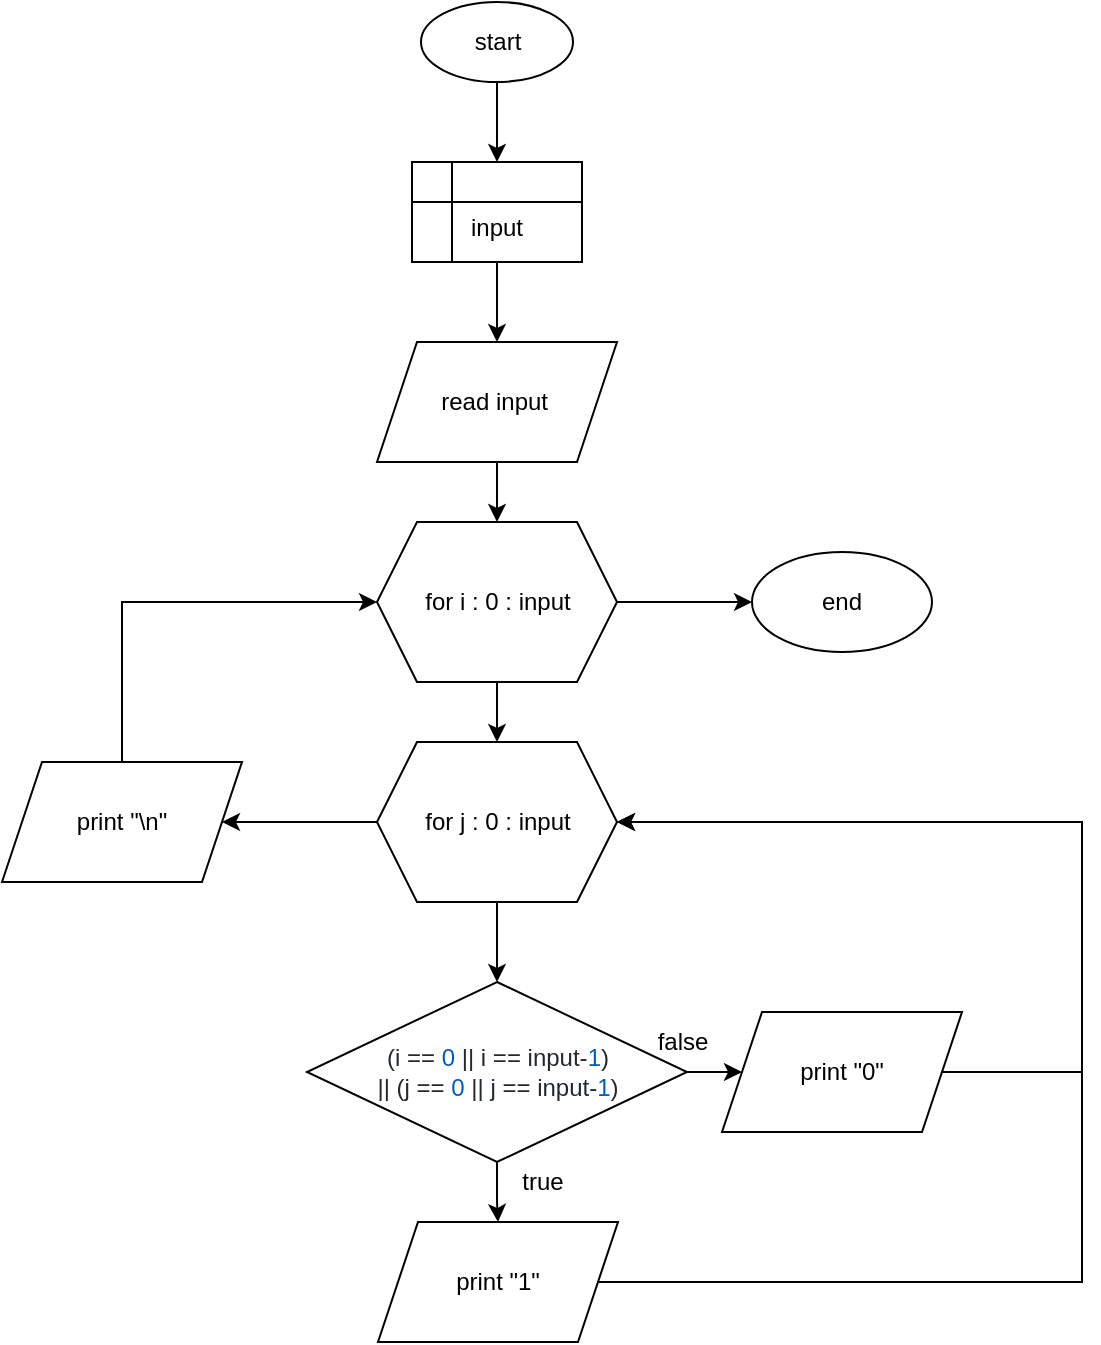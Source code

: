 <mxfile version="13.8.1" type="github" pages="2">
  <diagram id="P_tbtSZyV5CBPZrTsbmI" name="Page-1">
    <mxGraphModel dx="868" dy="393" grid="1" gridSize="10" guides="1" tooltips="1" connect="1" arrows="1" fold="1" page="1" pageScale="1" pageWidth="827" pageHeight="1169" math="0" shadow="0">
      <root>
        <mxCell id="0" />
        <mxCell id="1" parent="0" />
        <mxCell id="LHST-VwswC1pIzGXe7TI-7" style="edgeStyle=orthogonalEdgeStyle;rounded=0;orthogonalLoop=1;jettySize=auto;html=1;entryX=0.5;entryY=0;entryDx=0;entryDy=0;" edge="1" parent="1" source="LHST-VwswC1pIzGXe7TI-1" target="LHST-VwswC1pIzGXe7TI-2">
          <mxGeometry relative="1" as="geometry" />
        </mxCell>
        <mxCell id="LHST-VwswC1pIzGXe7TI-1" value="start" style="ellipse;whiteSpace=wrap;html=1;" vertex="1" parent="1">
          <mxGeometry x="349.5" y="30" width="76" height="40" as="geometry" />
        </mxCell>
        <mxCell id="LHST-VwswC1pIzGXe7TI-8" style="edgeStyle=orthogonalEdgeStyle;rounded=0;orthogonalLoop=1;jettySize=auto;html=1;entryX=0.5;entryY=0;entryDx=0;entryDy=0;" edge="1" parent="1" source="LHST-VwswC1pIzGXe7TI-2" target="LHST-VwswC1pIzGXe7TI-3">
          <mxGeometry relative="1" as="geometry" />
        </mxCell>
        <mxCell id="LHST-VwswC1pIzGXe7TI-2" value="&lt;br&gt;input" style="shape=internalStorage;whiteSpace=wrap;html=1;backgroundOutline=1;" vertex="1" parent="1">
          <mxGeometry x="345" y="110" width="85" height="50" as="geometry" />
        </mxCell>
        <mxCell id="LHST-VwswC1pIzGXe7TI-9" style="edgeStyle=orthogonalEdgeStyle;rounded=0;orthogonalLoop=1;jettySize=auto;html=1;entryX=0.5;entryY=0;entryDx=0;entryDy=0;" edge="1" parent="1" source="LHST-VwswC1pIzGXe7TI-3" target="LHST-VwswC1pIzGXe7TI-4">
          <mxGeometry relative="1" as="geometry" />
        </mxCell>
        <mxCell id="LHST-VwswC1pIzGXe7TI-3" value="read input&amp;nbsp;" style="shape=parallelogram;perimeter=parallelogramPerimeter;whiteSpace=wrap;html=1;fixedSize=1;" vertex="1" parent="1">
          <mxGeometry x="327.5" y="200" width="120" height="60" as="geometry" />
        </mxCell>
        <mxCell id="LHST-VwswC1pIzGXe7TI-10" style="edgeStyle=orthogonalEdgeStyle;rounded=0;orthogonalLoop=1;jettySize=auto;html=1;" edge="1" parent="1" source="LHST-VwswC1pIzGXe7TI-4" target="LHST-VwswC1pIzGXe7TI-6">
          <mxGeometry relative="1" as="geometry" />
        </mxCell>
        <mxCell id="LHST-VwswC1pIzGXe7TI-25" style="edgeStyle=orthogonalEdgeStyle;rounded=0;orthogonalLoop=1;jettySize=auto;html=1;entryX=0;entryY=0.5;entryDx=0;entryDy=0;" edge="1" parent="1" source="LHST-VwswC1pIzGXe7TI-4" target="LHST-VwswC1pIzGXe7TI-24">
          <mxGeometry relative="1" as="geometry" />
        </mxCell>
        <mxCell id="LHST-VwswC1pIzGXe7TI-4" value="for i : 0 : input" style="shape=hexagon;perimeter=hexagonPerimeter2;whiteSpace=wrap;html=1;fixedSize=1;" vertex="1" parent="1">
          <mxGeometry x="327.5" y="290" width="120" height="80" as="geometry" />
        </mxCell>
        <mxCell id="LHST-VwswC1pIzGXe7TI-14" style="edgeStyle=orthogonalEdgeStyle;rounded=0;orthogonalLoop=1;jettySize=auto;html=1;exitX=1;exitY=0.5;exitDx=0;exitDy=0;entryX=0;entryY=0.5;entryDx=0;entryDy=0;" edge="1" parent="1" source="LHST-VwswC1pIzGXe7TI-5" target="LHST-VwswC1pIzGXe7TI-13">
          <mxGeometry relative="1" as="geometry" />
        </mxCell>
        <mxCell id="LHST-VwswC1pIzGXe7TI-15" style="edgeStyle=orthogonalEdgeStyle;rounded=0;orthogonalLoop=1;jettySize=auto;html=1;entryX=0.5;entryY=0;entryDx=0;entryDy=0;" edge="1" parent="1" source="LHST-VwswC1pIzGXe7TI-5" target="LHST-VwswC1pIzGXe7TI-12">
          <mxGeometry relative="1" as="geometry" />
        </mxCell>
        <mxCell id="LHST-VwswC1pIzGXe7TI-5" value="&lt;span style=&quot;color: rgb(36 , 41 , 46) ; font-family: , &amp;#34;consolas&amp;#34; , &amp;#34;liberation mono&amp;#34; , &amp;#34;menlo&amp;#34; , monospace ; background-color: rgb(255 , 255 , 255)&quot;&gt;(i == &lt;/span&gt;&lt;span class=&quot;pl-c1&quot; style=&quot;box-sizing: border-box ; color: rgb(0 , 92 , 197) ; font-family: , &amp;#34;consolas&amp;#34; , &amp;#34;liberation mono&amp;#34; , &amp;#34;menlo&amp;#34; , monospace ; background-color: rgb(255 , 255 , 255)&quot;&gt;0&lt;/span&gt;&lt;span style=&quot;color: rgb(36 , 41 , 46) ; font-family: , &amp;#34;consolas&amp;#34; , &amp;#34;liberation mono&amp;#34; , &amp;#34;menlo&amp;#34; , monospace ; background-color: rgb(255 , 255 , 255)&quot;&gt; || i == input-&lt;/span&gt;&lt;span class=&quot;pl-c1&quot; style=&quot;box-sizing: border-box ; color: rgb(0 , 92 , 197) ; font-family: , &amp;#34;consolas&amp;#34; , &amp;#34;liberation mono&amp;#34; , &amp;#34;menlo&amp;#34; , monospace ; background-color: rgb(255 , 255 , 255)&quot;&gt;1&lt;/span&gt;&lt;span style=&quot;color: rgb(36 , 41 , 46) ; font-family: , &amp;#34;consolas&amp;#34; , &amp;#34;liberation mono&amp;#34; , &amp;#34;menlo&amp;#34; , monospace ; background-color: rgb(255 , 255 , 255)&quot;&gt;) &lt;br&gt;|| (j == &lt;/span&gt;&lt;span class=&quot;pl-c1&quot; style=&quot;box-sizing: border-box ; color: rgb(0 , 92 , 197) ; font-family: , &amp;#34;consolas&amp;#34; , &amp;#34;liberation mono&amp;#34; , &amp;#34;menlo&amp;#34; , monospace ; background-color: rgb(255 , 255 , 255)&quot;&gt;0&lt;/span&gt;&lt;span style=&quot;color: rgb(36 , 41 , 46) ; font-family: , &amp;#34;consolas&amp;#34; , &amp;#34;liberation mono&amp;#34; , &amp;#34;menlo&amp;#34; , monospace ; background-color: rgb(255 , 255 , 255)&quot;&gt; || j == input-&lt;/span&gt;&lt;span class=&quot;pl-c1&quot; style=&quot;box-sizing: border-box ; color: rgb(0 , 92 , 197) ; font-family: , &amp;#34;consolas&amp;#34; , &amp;#34;liberation mono&amp;#34; , &amp;#34;menlo&amp;#34; , monospace ; background-color: rgb(255 , 255 , 255)&quot;&gt;1&lt;/span&gt;&lt;span style=&quot;color: rgb(36 , 41 , 46) ; font-family: , &amp;#34;consolas&amp;#34; , &amp;#34;liberation mono&amp;#34; , &amp;#34;menlo&amp;#34; , monospace ; background-color: rgb(255 , 255 , 255)&quot;&gt;)&lt;/span&gt;" style="rhombus;whiteSpace=wrap;html=1;" vertex="1" parent="1">
          <mxGeometry x="292.5" y="520" width="190" height="90" as="geometry" />
        </mxCell>
        <mxCell id="LHST-VwswC1pIzGXe7TI-11" style="edgeStyle=orthogonalEdgeStyle;rounded=0;orthogonalLoop=1;jettySize=auto;html=1;" edge="1" parent="1" source="LHST-VwswC1pIzGXe7TI-6" target="LHST-VwswC1pIzGXe7TI-5">
          <mxGeometry relative="1" as="geometry" />
        </mxCell>
        <mxCell id="LHST-VwswC1pIzGXe7TI-22" style="edgeStyle=orthogonalEdgeStyle;rounded=0;orthogonalLoop=1;jettySize=auto;html=1;" edge="1" parent="1" source="LHST-VwswC1pIzGXe7TI-6" target="LHST-VwswC1pIzGXe7TI-21">
          <mxGeometry relative="1" as="geometry" />
        </mxCell>
        <mxCell id="LHST-VwswC1pIzGXe7TI-6" value="for j : 0 : input" style="shape=hexagon;perimeter=hexagonPerimeter2;whiteSpace=wrap;html=1;fixedSize=1;" vertex="1" parent="1">
          <mxGeometry x="327.5" y="400" width="120" height="80" as="geometry" />
        </mxCell>
        <mxCell id="LHST-VwswC1pIzGXe7TI-19" style="edgeStyle=orthogonalEdgeStyle;rounded=0;orthogonalLoop=1;jettySize=auto;html=1;entryX=1;entryY=0.5;entryDx=0;entryDy=0;" edge="1" parent="1" source="LHST-VwswC1pIzGXe7TI-12" target="LHST-VwswC1pIzGXe7TI-6">
          <mxGeometry relative="1" as="geometry">
            <Array as="points">
              <mxPoint x="680" y="670" />
              <mxPoint x="680" y="440" />
            </Array>
          </mxGeometry>
        </mxCell>
        <mxCell id="LHST-VwswC1pIzGXe7TI-12" value="print &quot;1&quot;" style="shape=parallelogram;perimeter=parallelogramPerimeter;whiteSpace=wrap;html=1;fixedSize=1;" vertex="1" parent="1">
          <mxGeometry x="328" y="640" width="120" height="60" as="geometry" />
        </mxCell>
        <mxCell id="LHST-VwswC1pIzGXe7TI-26" style="edgeStyle=orthogonalEdgeStyle;rounded=0;orthogonalLoop=1;jettySize=auto;html=1;entryX=1;entryY=0.5;entryDx=0;entryDy=0;" edge="1" parent="1" source="LHST-VwswC1pIzGXe7TI-13" target="LHST-VwswC1pIzGXe7TI-6">
          <mxGeometry relative="1" as="geometry">
            <Array as="points">
              <mxPoint x="680" y="565" />
              <mxPoint x="680" y="440" />
            </Array>
          </mxGeometry>
        </mxCell>
        <mxCell id="LHST-VwswC1pIzGXe7TI-13" value="print &quot;0&quot;" style="shape=parallelogram;perimeter=parallelogramPerimeter;whiteSpace=wrap;html=1;fixedSize=1;" vertex="1" parent="1">
          <mxGeometry x="500" y="535" width="120" height="60" as="geometry" />
        </mxCell>
        <mxCell id="LHST-VwswC1pIzGXe7TI-16" value="false" style="text;html=1;align=center;verticalAlign=middle;resizable=0;points=[];autosize=1;" vertex="1" parent="1">
          <mxGeometry x="460" y="540" width="40" height="20" as="geometry" />
        </mxCell>
        <mxCell id="LHST-VwswC1pIzGXe7TI-17" value="true" style="text;html=1;align=center;verticalAlign=middle;resizable=0;points=[];autosize=1;" vertex="1" parent="1">
          <mxGeometry x="390" y="610" width="40" height="20" as="geometry" />
        </mxCell>
        <mxCell id="LHST-VwswC1pIzGXe7TI-23" style="edgeStyle=orthogonalEdgeStyle;rounded=0;orthogonalLoop=1;jettySize=auto;html=1;entryX=0;entryY=0.5;entryDx=0;entryDy=0;" edge="1" parent="1" source="LHST-VwswC1pIzGXe7TI-21" target="LHST-VwswC1pIzGXe7TI-4">
          <mxGeometry relative="1" as="geometry">
            <Array as="points">
              <mxPoint x="200" y="330" />
            </Array>
          </mxGeometry>
        </mxCell>
        <mxCell id="LHST-VwswC1pIzGXe7TI-21" value="print &quot;\n&quot;" style="shape=parallelogram;perimeter=parallelogramPerimeter;whiteSpace=wrap;html=1;fixedSize=1;" vertex="1" parent="1">
          <mxGeometry x="140" y="410" width="120" height="60" as="geometry" />
        </mxCell>
        <mxCell id="LHST-VwswC1pIzGXe7TI-24" value="end" style="ellipse;whiteSpace=wrap;html=1;" vertex="1" parent="1">
          <mxGeometry x="515" y="305" width="90" height="50" as="geometry" />
        </mxCell>
      </root>
    </mxGraphModel>
  </diagram>
  <diagram id="4gZmeDW80FpRbzOiN_vX" name="Page-2">
    <mxGraphModel dx="868" dy="393" grid="1" gridSize="10" guides="1" tooltips="1" connect="1" arrows="1" fold="1" page="1" pageScale="1" pageWidth="827" pageHeight="1169" math="0" shadow="0">
      <root>
        <mxCell id="XXg73vgwOi7ZTRk58le6-0" />
        <mxCell id="XXg73vgwOi7ZTRk58le6-1" parent="XXg73vgwOi7ZTRk58le6-0" />
        <mxCell id="XXg73vgwOi7ZTRk58le6-2" value="start" style="ellipse;whiteSpace=wrap;html=1;" vertex="1" parent="XXg73vgwOi7ZTRk58le6-1">
          <mxGeometry x="350" y="30" width="90" height="50" as="geometry" />
        </mxCell>
        <mxCell id="XXg73vgwOi7ZTRk58le6-3" value="input" style="shape=internalStorage;whiteSpace=wrap;html=1;backgroundOutline=1;" vertex="1" parent="XXg73vgwOi7ZTRk58le6-1">
          <mxGeometry x="355" y="120" width="80" height="60" as="geometry" />
        </mxCell>
        <mxCell id="XXg73vgwOi7ZTRk58le6-5" value="read input" style="shape=parallelogram;perimeter=parallelogramPerimeter;whiteSpace=wrap;html=1;fixedSize=1;" vertex="1" parent="XXg73vgwOi7ZTRk58le6-1">
          <mxGeometry x="350" y="210" width="120" height="60" as="geometry" />
        </mxCell>
      </root>
    </mxGraphModel>
  </diagram>
</mxfile>
